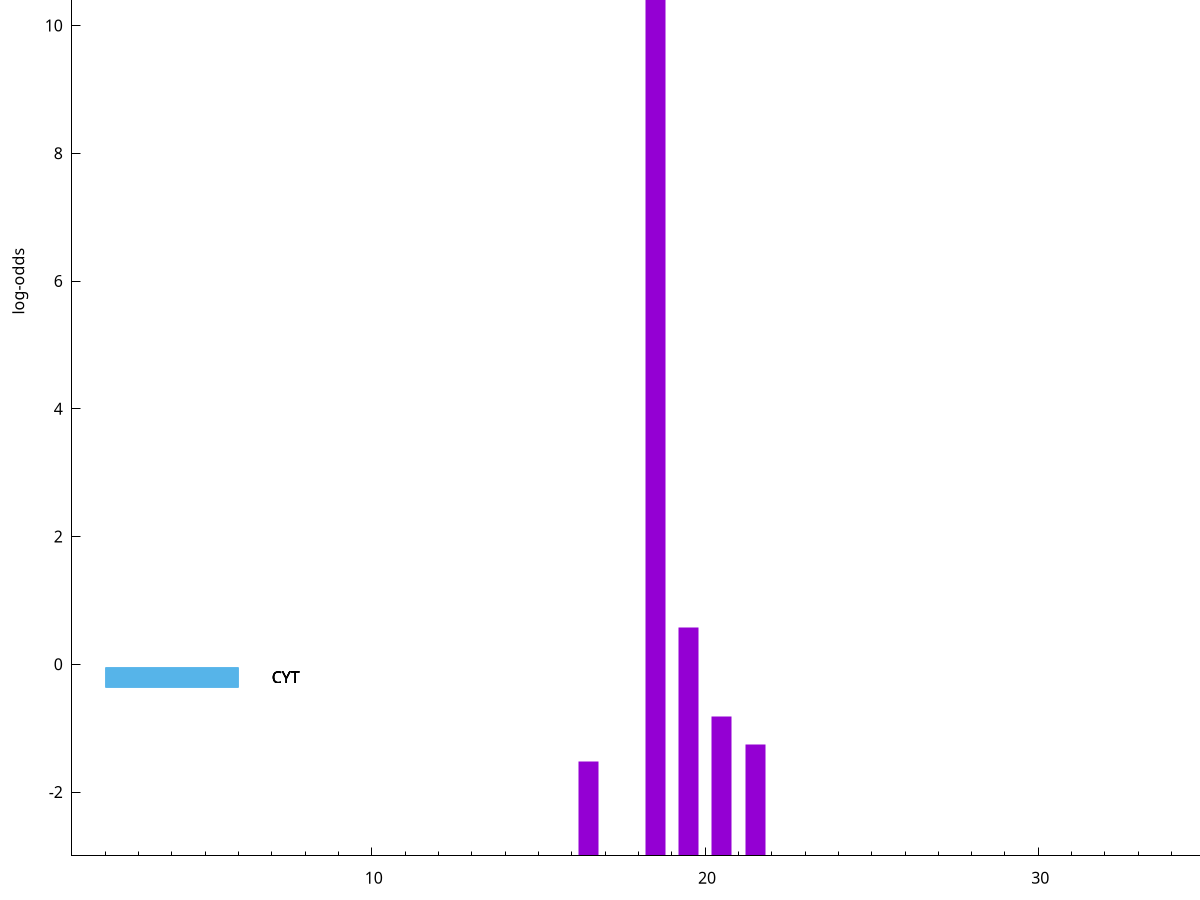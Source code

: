 set title "LipoP predictions for SRR5666568.gff"
set size 2., 1.4
set xrange [1:70] 
set mxtics 10
set yrange [-3:15]
set y2range [0:18]
set ylabel "log-odds"
set term postscript eps color solid "Helvetica" 30
set output "SRR5666568.gff22.eps"
set arrow from 2,13.8131 to 6,13.8131 nohead lt 1 lw 20
set label "SpI" at 7,13.8131
set arrow from 2,10.4789 to 6,10.4789 nohead lt 4 lw 20
set label "TMH" at 7,10.4789
set arrow from 2,-0.200913 to 6,-0.200913 nohead lt 3 lw 20
set label "CYT" at 7,-0.200913
set arrow from 2,-0.200913 to 6,-0.200913 nohead lt 3 lw 20
set label "CYT" at 7,-0.200913
set arrow from 2,-0.200913 to 6,-0.200913 nohead lt 3 lw 20
set label "CYT" at 7,-0.200913
set arrow from 2,-0.200913 to 6,-0.200913 nohead lt 3 lw 20
set label "CYT" at 7,-0.200913
set arrow from 2,13.8131 to 6,13.8131 nohead lt 1 lw 20
set label "SpI" at 7,13.8131
# NOTE: The scores below are the log-odds scores with the threshold
# NOTE: subtracted (a hack to make gnuplot make the histogram all
# NOTE: look nice).
plot "-" axes x1y2 title "" with impulses lt 1 lw 20
18.500000 16.812800
19.500000 3.572848
20.500000 2.185187
21.500000 1.750130
16.500000 1.471920
e
exit
